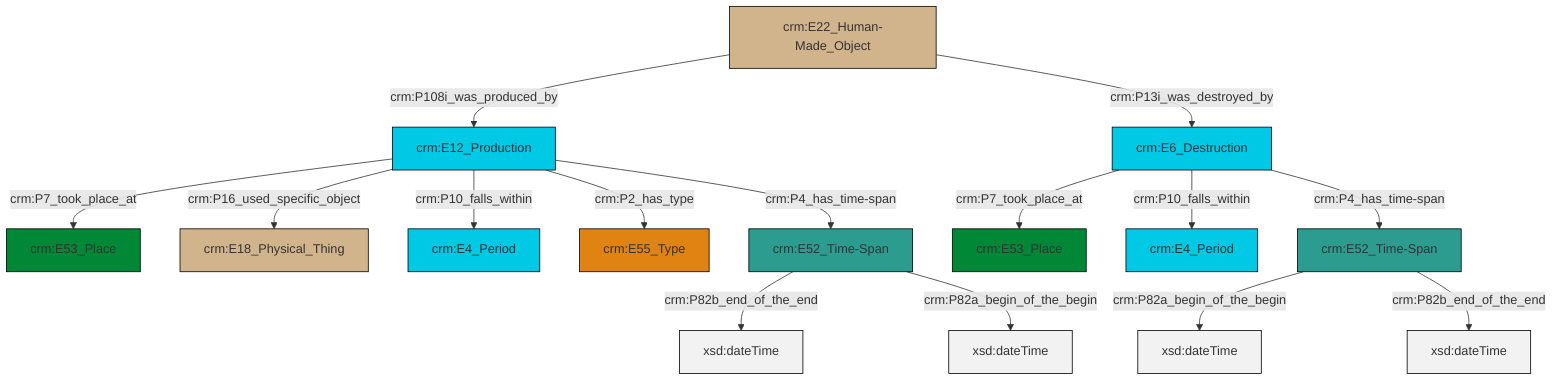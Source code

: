 graph TD
classDef Literal fill:#f2f2f2,stroke:#000000;
classDef CRM_Entity fill:#FFFFFF,stroke:#000000;
classDef Temporal_Entity fill:#00C9E6, stroke:#000000;
classDef Type fill:#E18312, stroke:#000000;
classDef Time-Span fill:#2C9C91, stroke:#000000;
classDef Appellation fill:#FFEB7F, stroke:#000000;
classDef Place fill:#008836, stroke:#000000;
classDef Persistent_Item fill:#B266B2, stroke:#000000;
classDef Conceptual_Object fill:#FFD700, stroke:#000000;
classDef Physical_Thing fill:#D2B48C, stroke:#000000;
classDef Actor fill:#f58aad, stroke:#000000;
classDef PC_Classes fill:#4ce600, stroke:#000000;
classDef Multi fill:#cccccc,stroke:#000000;

0["crm:E12_Production"]:::Temporal_Entity -->|crm:P7_took_place_at| 1["crm:E53_Place"]:::Place
2["crm:E6_Destruction"]:::Temporal_Entity -->|crm:P7_took_place_at| 3["crm:E53_Place"]:::Place
2["crm:E6_Destruction"]:::Temporal_Entity -->|crm:P10_falls_within| 6["crm:E4_Period"]:::Temporal_Entity
0["crm:E12_Production"]:::Temporal_Entity -->|crm:P16_used_specific_object| 9["crm:E18_Physical_Thing"]:::Physical_Thing
10["crm:E22_Human-Made_Object"]:::Physical_Thing -->|crm:P108i_was_produced_by| 0["crm:E12_Production"]:::Temporal_Entity
10["crm:E22_Human-Made_Object"]:::Physical_Thing -->|crm:P13i_was_destroyed_by| 2["crm:E6_Destruction"]:::Temporal_Entity
16["crm:E52_Time-Span"]:::Time-Span -->|crm:P82b_end_of_the_end| 17[xsd:dateTime]:::Literal
14["crm:E52_Time-Span"]:::Time-Span -->|crm:P82a_begin_of_the_begin| 18[xsd:dateTime]:::Literal
0["crm:E12_Production"]:::Temporal_Entity -->|crm:P10_falls_within| 7["crm:E4_Period"]:::Temporal_Entity
14["crm:E52_Time-Span"]:::Time-Span -->|crm:P82b_end_of_the_end| 23[xsd:dateTime]:::Literal
16["crm:E52_Time-Span"]:::Time-Span -->|crm:P82a_begin_of_the_begin| 25[xsd:dateTime]:::Literal
2["crm:E6_Destruction"]:::Temporal_Entity -->|crm:P4_has_time-span| 14["crm:E52_Time-Span"]:::Time-Span
0["crm:E12_Production"]:::Temporal_Entity -->|crm:P2_has_type| 21["crm:E55_Type"]:::Type
0["crm:E12_Production"]:::Temporal_Entity -->|crm:P4_has_time-span| 16["crm:E52_Time-Span"]:::Time-Span